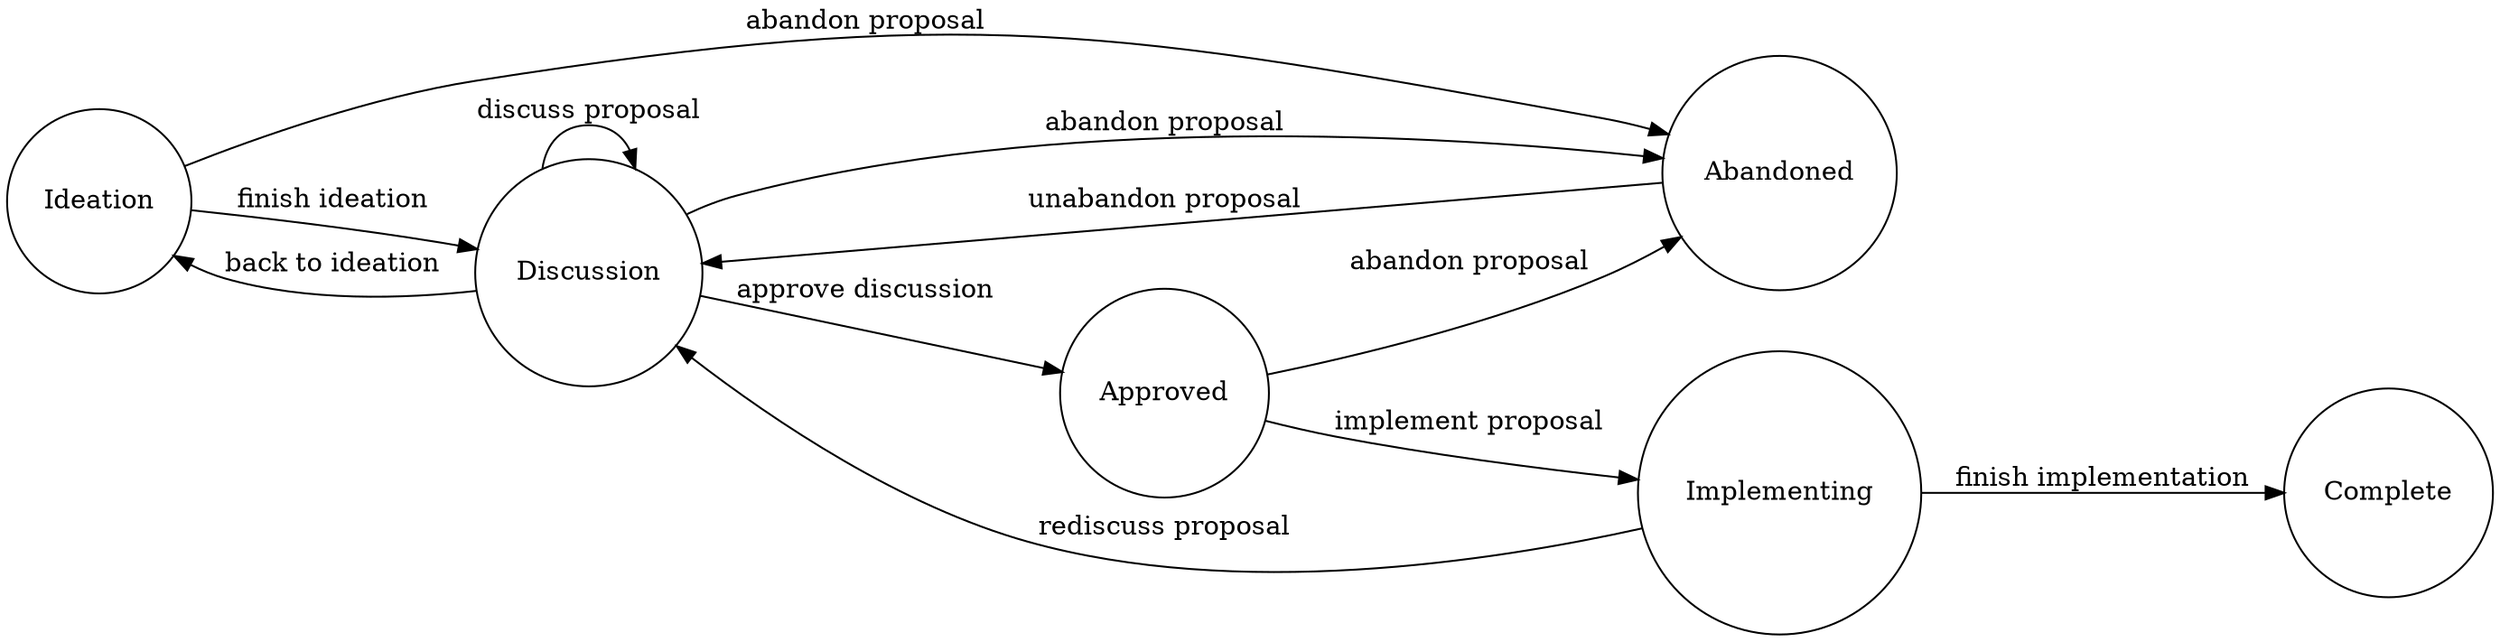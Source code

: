 digraph finite_state_machine {
  node [shape=circle];
  rankdir=LR;

  // Ideation transitions
  Ideation->Discussion[label="finish ideation"];
  Ideation->Abandoned[label="abandon proposal"];
  // Discussion transitions
  Discussion->Ideation[label="back to ideation"];
  Discussion->Approved[label="approve discussion"];
  Discussion->Abandoned[label="abandon proposal"];
  Discussion->Discussion[label="discuss proposal"];
  // Approved Transitions
  Approved->Implementing[label="implement proposal"];
  Approved->Abandoned[label="abandon proposal"];
  // Implementing Transitions
  Implementing->Discussion[label="rediscuss proposal"];
  Implementing->Complete[label="finish implementation"];
  // Abandoned Transitions
  Abandoned->Discussion[label="unabandon proposal"];
}
